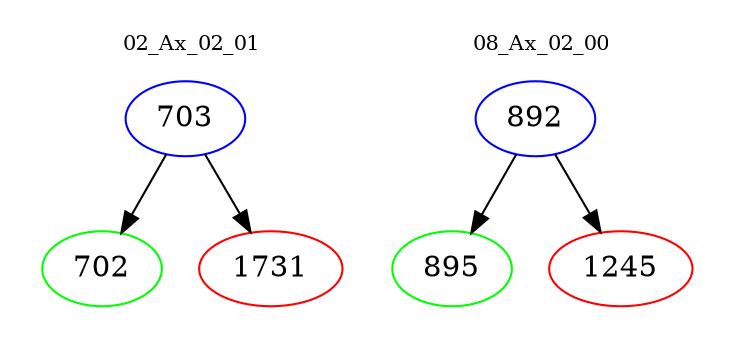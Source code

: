 digraph{
subgraph cluster_0 {
color = white
label = "02_Ax_02_01";
fontsize=10;
T0_703 [label="703", color="blue"]
T0_703 -> T0_702 [color="black"]
T0_702 [label="702", color="green"]
T0_703 -> T0_1731 [color="black"]
T0_1731 [label="1731", color="red"]
}
subgraph cluster_1 {
color = white
label = "08_Ax_02_00";
fontsize=10;
T1_892 [label="892", color="blue"]
T1_892 -> T1_895 [color="black"]
T1_895 [label="895", color="green"]
T1_892 -> T1_1245 [color="black"]
T1_1245 [label="1245", color="red"]
}
}
